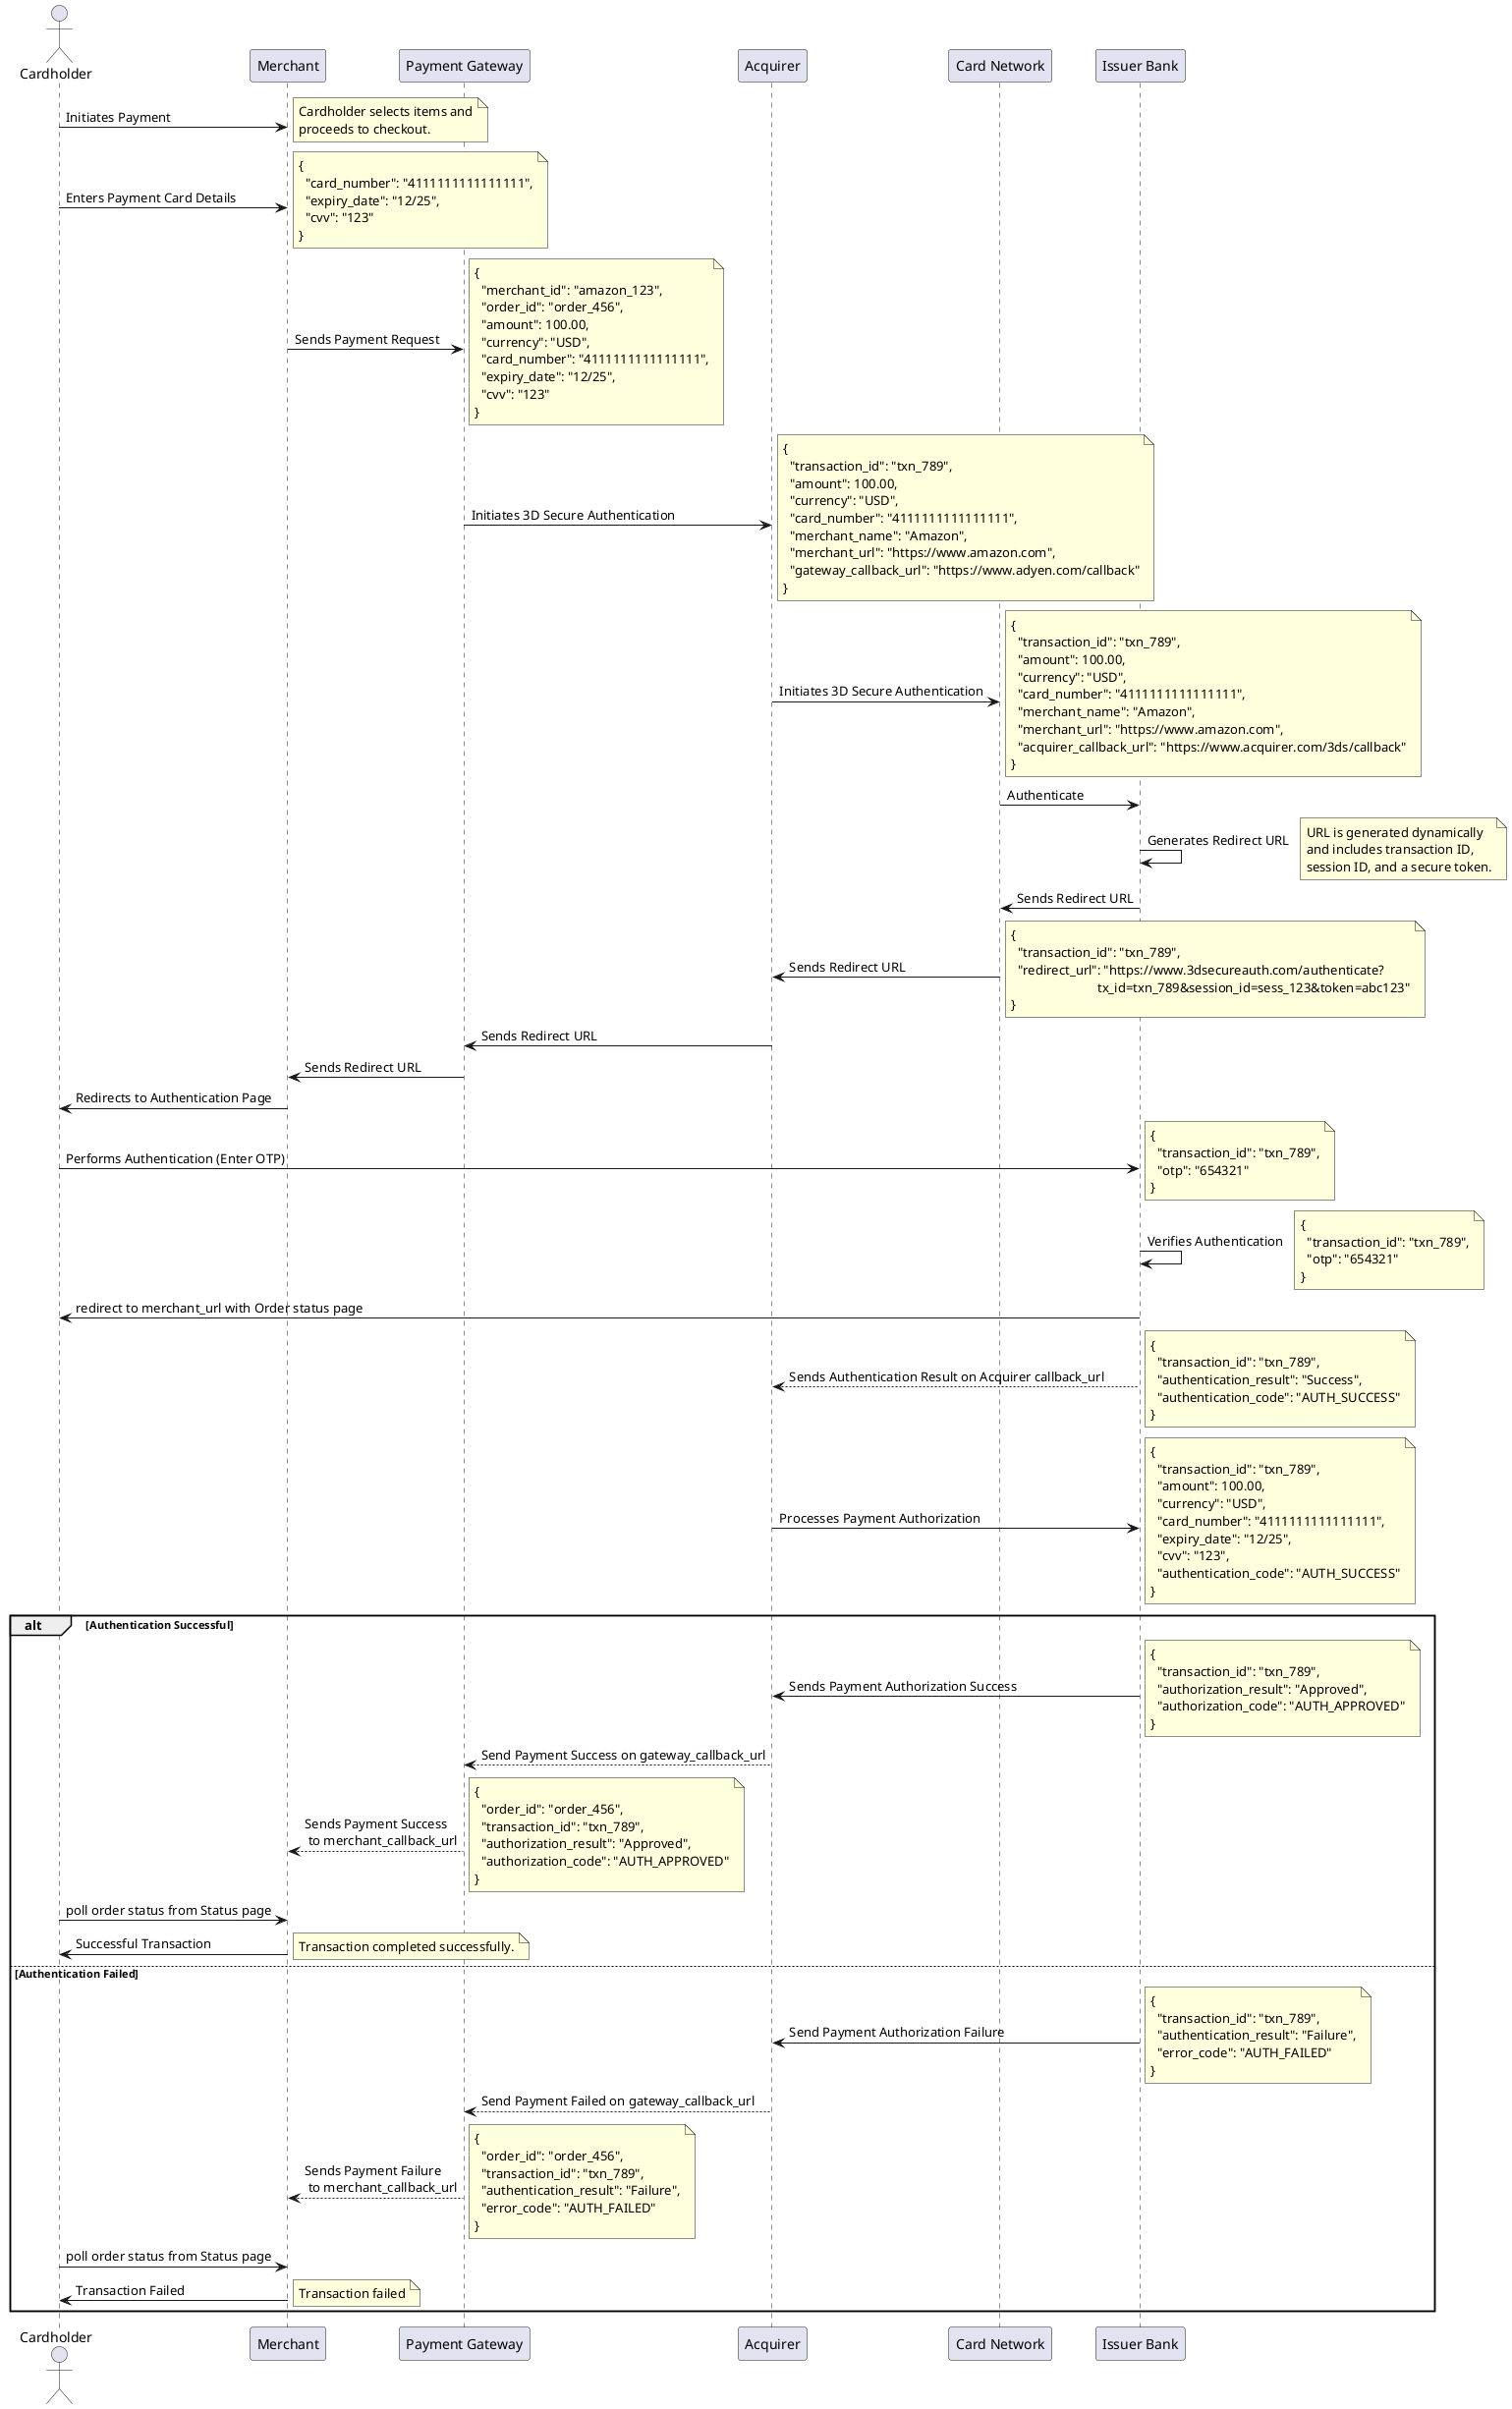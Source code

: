 @startuml
actor Cardholder
participant Merchant
participant "Payment Gateway" as PG
participant "Acquirer" as AR
participant "Card Network" as DSS
participant "Issuer Bank" as IB

Cardholder -> Merchant: Initiates Payment
note right
Cardholder selects items and
proceeds to checkout.
end note
Cardholder -> Merchant: Enters Payment Card Details
note right
{
  "card_number": "4111111111111111",
  "expiry_date": "12/25",
  "cvv": "123"
}
end note

Merchant -> PG: Sends Payment Request
note right
{
  "merchant_id": "amazon_123",
  "order_id": "order_456",
  "amount": 100.00,
  "currency": "USD",
  "card_number": "4111111111111111",
  "expiry_date": "12/25",
  "cvv": "123"
}
end note

PG -> AR: Initiates 3D Secure Authentication
note right
{
  "transaction_id": "txn_789",
  "amount": 100.00,
  "currency": "USD",
  "card_number": "4111111111111111",
  "merchant_name": "Amazon",
  "merchant_url": "https://www.amazon.com",
  "gateway_callback_url": "https://www.adyen.com/callback"
}
end note

AR -> DSS: Initiates 3D Secure Authentication
note right
{
  "transaction_id": "txn_789",
  "amount": 100.00,
  "currency": "USD",
  "card_number": "4111111111111111",
  "merchant_name": "Amazon",
  "merchant_url": "https://www.amazon.com",
  "acquirer_callback_url": "https://www.acquirer.com/3ds/callback"
}
end note
DSS -> IB : Authenticate

IB -> IB: Generates Redirect URL
note right
URL is generated dynamically
and includes transaction ID,
session ID, and a secure token.
end note

IB -> DSS: Sends Redirect URL
DSS -> AR: Sends Redirect URL
note right
{
  "transaction_id": "txn_789",
  "redirect_url": "https://www.3dsecureauth.com/authenticate?
                          tx_id=txn_789&session_id=sess_123&token=abc123"
}
end note

AR -> PG: Sends Redirect URL

PG -> Merchant: Sends Redirect URL

Merchant -> Cardholder: Redirects to Authentication Page

Cardholder -> IB: Performs Authentication (Enter OTP)
note right
{
  "transaction_id": "txn_789",
  "otp": "654321"
}
end note

IB -> IB: Verifies Authentication
note right
{
  "transaction_id": "txn_789",
  "otp": "654321"
}
end note

IB -> Cardholder: redirect to merchant_url with Order status page

IB --> AR: Sends Authentication Result on Acquirer callback_url
note right
{
  "transaction_id": "txn_789",
  "authentication_result": "Success",
  "authentication_code": "AUTH_SUCCESS"
}
end note

AR -> IB: Processes Payment Authorization

alt Authentication Successful
    note right
    {
      "transaction_id": "txn_789",
      "amount": 100.00,
      "currency": "USD",
      "card_number": "4111111111111111",
      "expiry_date": "12/25",
      "cvv": "123",
      "authentication_code": "AUTH_SUCCESS"
    }
    end note

    IB -> AR: Sends Payment Authorization Success
    note right
    {
      "transaction_id": "txn_789",
      "authorization_result": "Approved",
      "authorization_code": "AUTH_APPROVED"
    }
    end note

    AR --> PG: Send Payment Success on gateway_callback_url

    PG --> Merchant: Sends Payment Success \n to merchant_callback_url
    note right
    {
      "order_id": "order_456",
      "transaction_id": "txn_789",
      "authorization_result": "Approved",
      "authorization_code": "AUTH_APPROVED"
    }
    end note
    Cardholder -> Merchant: poll order status from Status page
    Merchant -> Cardholder: Successful Transaction
    note right
    Transaction completed successfully.
    end note
else Authentication Failed
    IB -> AR: Send Payment Authorization Failure
    note right
    {
      "transaction_id": "txn_789",
      "authentication_result": "Failure",
      "error_code": "AUTH_FAILED"
    }
    end note

    AR --> PG: Send Payment Failed on gateway_callback_url

    PG --> Merchant: Sends Payment Failure \n to merchant_callback_url
    note right
    {
      "order_id": "order_456",
      "transaction_id": "txn_789",
      "authentication_result": "Failure",
      "error_code": "AUTH_FAILED"
    }
    end note
    Cardholder -> Merchant: poll order status from Status page
    Merchant -> Cardholder: Transaction Failed
    note right
    Transaction failed
    end note
end

@enduml
